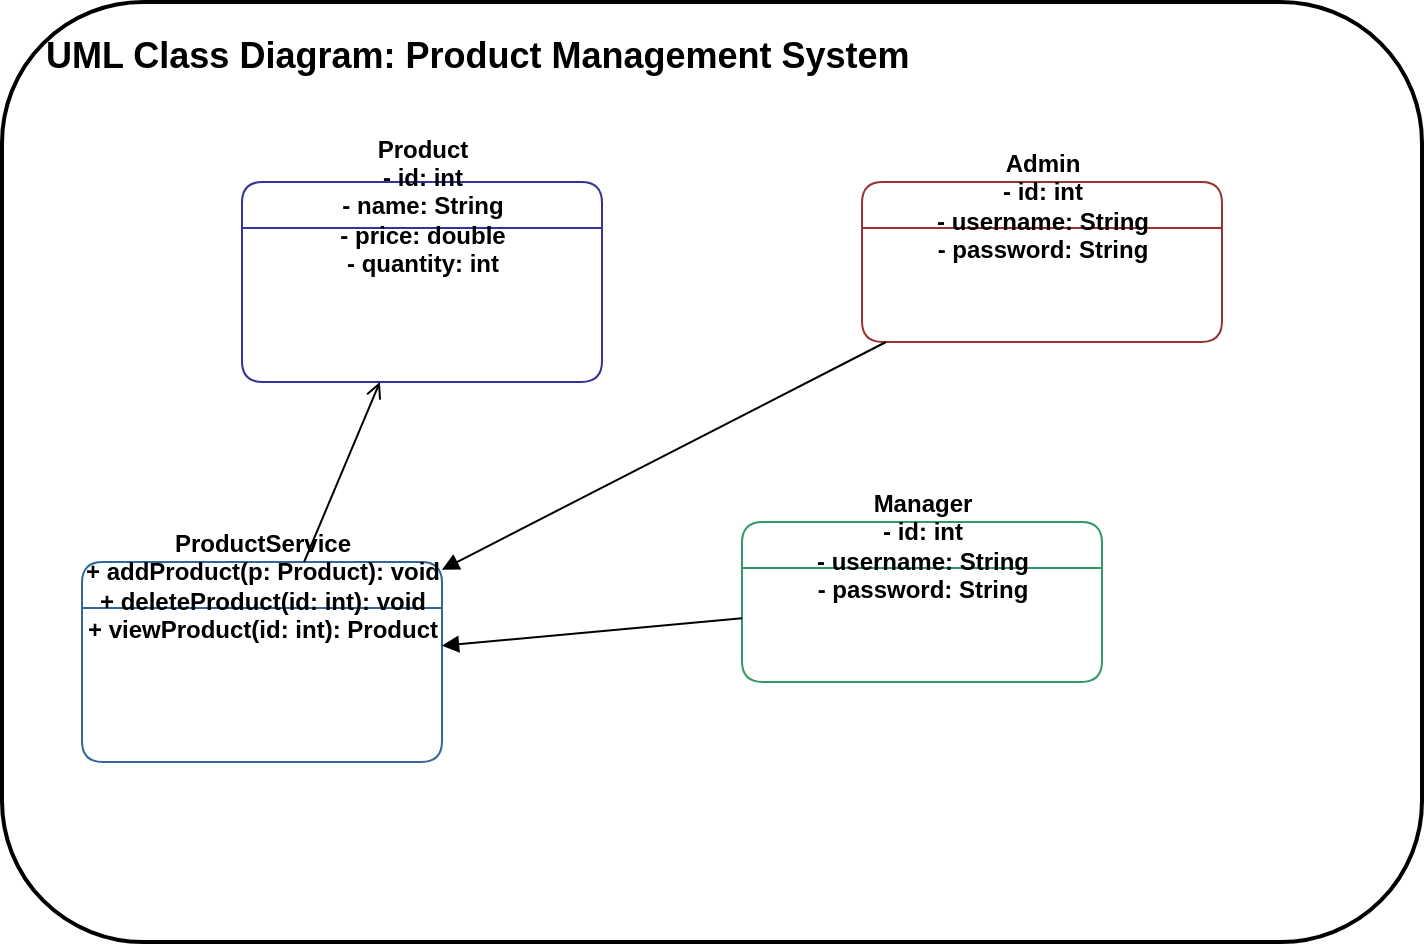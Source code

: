 <mxfile>
    <diagram name="Page-1" id="uXQi4zw4CX_Gxyn2YLh3">
        <mxGraphModel dx="729" dy="804" grid="1" gridSize="10" guides="1" tooltips="1" connect="1" arrows="1" fold="1" page="1" pageScale="1" pageWidth="850" pageHeight="1100" math="0" shadow="0">
            <root>
                <mxCell id="0"/>
                <mxCell id="1" parent="0"/>
                <mxCell id="2" style="rounded=1;strokeColor=#000000;strokeWidth=2;" parent="1" vertex="1">
                    <mxGeometry x="20" y="20" width="710" height="470" as="geometry"/>
                </mxCell>
                <mxCell id="3" value="UML Class Diagram: Product Management System" style="text;html=1;fontSize=18;fontStyle=1;strokeColor=none;fillColor=none;" parent="1" vertex="1">
                    <mxGeometry x="40" y="30" width="400" height="30" as="geometry"/>
                </mxCell>
                <mxCell id="4" value="&lt;b&gt;Product&lt;/b&gt;&#xa;- id: int&#xa;- name: String&#xa;- price: double&#xa;- quantity: int" style="swimlane;html=1;rounded=1;strokeColor=#333399;" parent="1" vertex="1">
                    <mxGeometry x="140" y="110" width="180" height="100" as="geometry"/>
                </mxCell>
                <mxCell id="5" value="&lt;b&gt;Admin&lt;/b&gt;&#xa;- id: int&#xa;- username: String&#xa;- password: String" style="swimlane;html=1;rounded=1;strokeColor=#993333;" parent="1" vertex="1">
                    <mxGeometry x="450" y="110" width="180" height="80" as="geometry"/>
                </mxCell>
                <mxCell id="6" value="&lt;b&gt;Manager&lt;/b&gt;&#xa;- id: int&#xa;- username: String&#xa;- password: String" style="swimlane;html=1;rounded=1;strokeColor=#339966;" parent="1" vertex="1">
                    <mxGeometry x="390" y="280" width="180" height="80" as="geometry"/>
                </mxCell>
                <mxCell id="7" value="&lt;b&gt;ProductService&lt;/b&gt;&#xa;+ addProduct(p: Product): void&#xa;+ deleteProduct(id: int): void&#xa;+ viewProduct(id: int): Product" style="swimlane;html=1;rounded=1;strokeColor=#336699;" parent="1" vertex="1">
                    <mxGeometry x="60" y="300" width="180" height="100" as="geometry"/>
                </mxCell>
                <mxCell id="8" style="endArrow=block;endFill=1;html=1;" parent="1" source="5" target="7" edge="1">
                    <mxGeometry relative="1" as="geometry"/>
                </mxCell>
                <mxCell id="9" style="endArrow=block;endFill=1;html=1;" parent="1" source="6" target="7" edge="1">
                    <mxGeometry relative="1" as="geometry"/>
                </mxCell>
                <mxCell id="10" style="endArrow=open;endFill=0;html=1;" parent="1" source="7" target="4" edge="1">
                    <mxGeometry relative="1" as="geometry"/>
                </mxCell>
            </root>
        </mxGraphModel>
    </diagram>
</mxfile>
